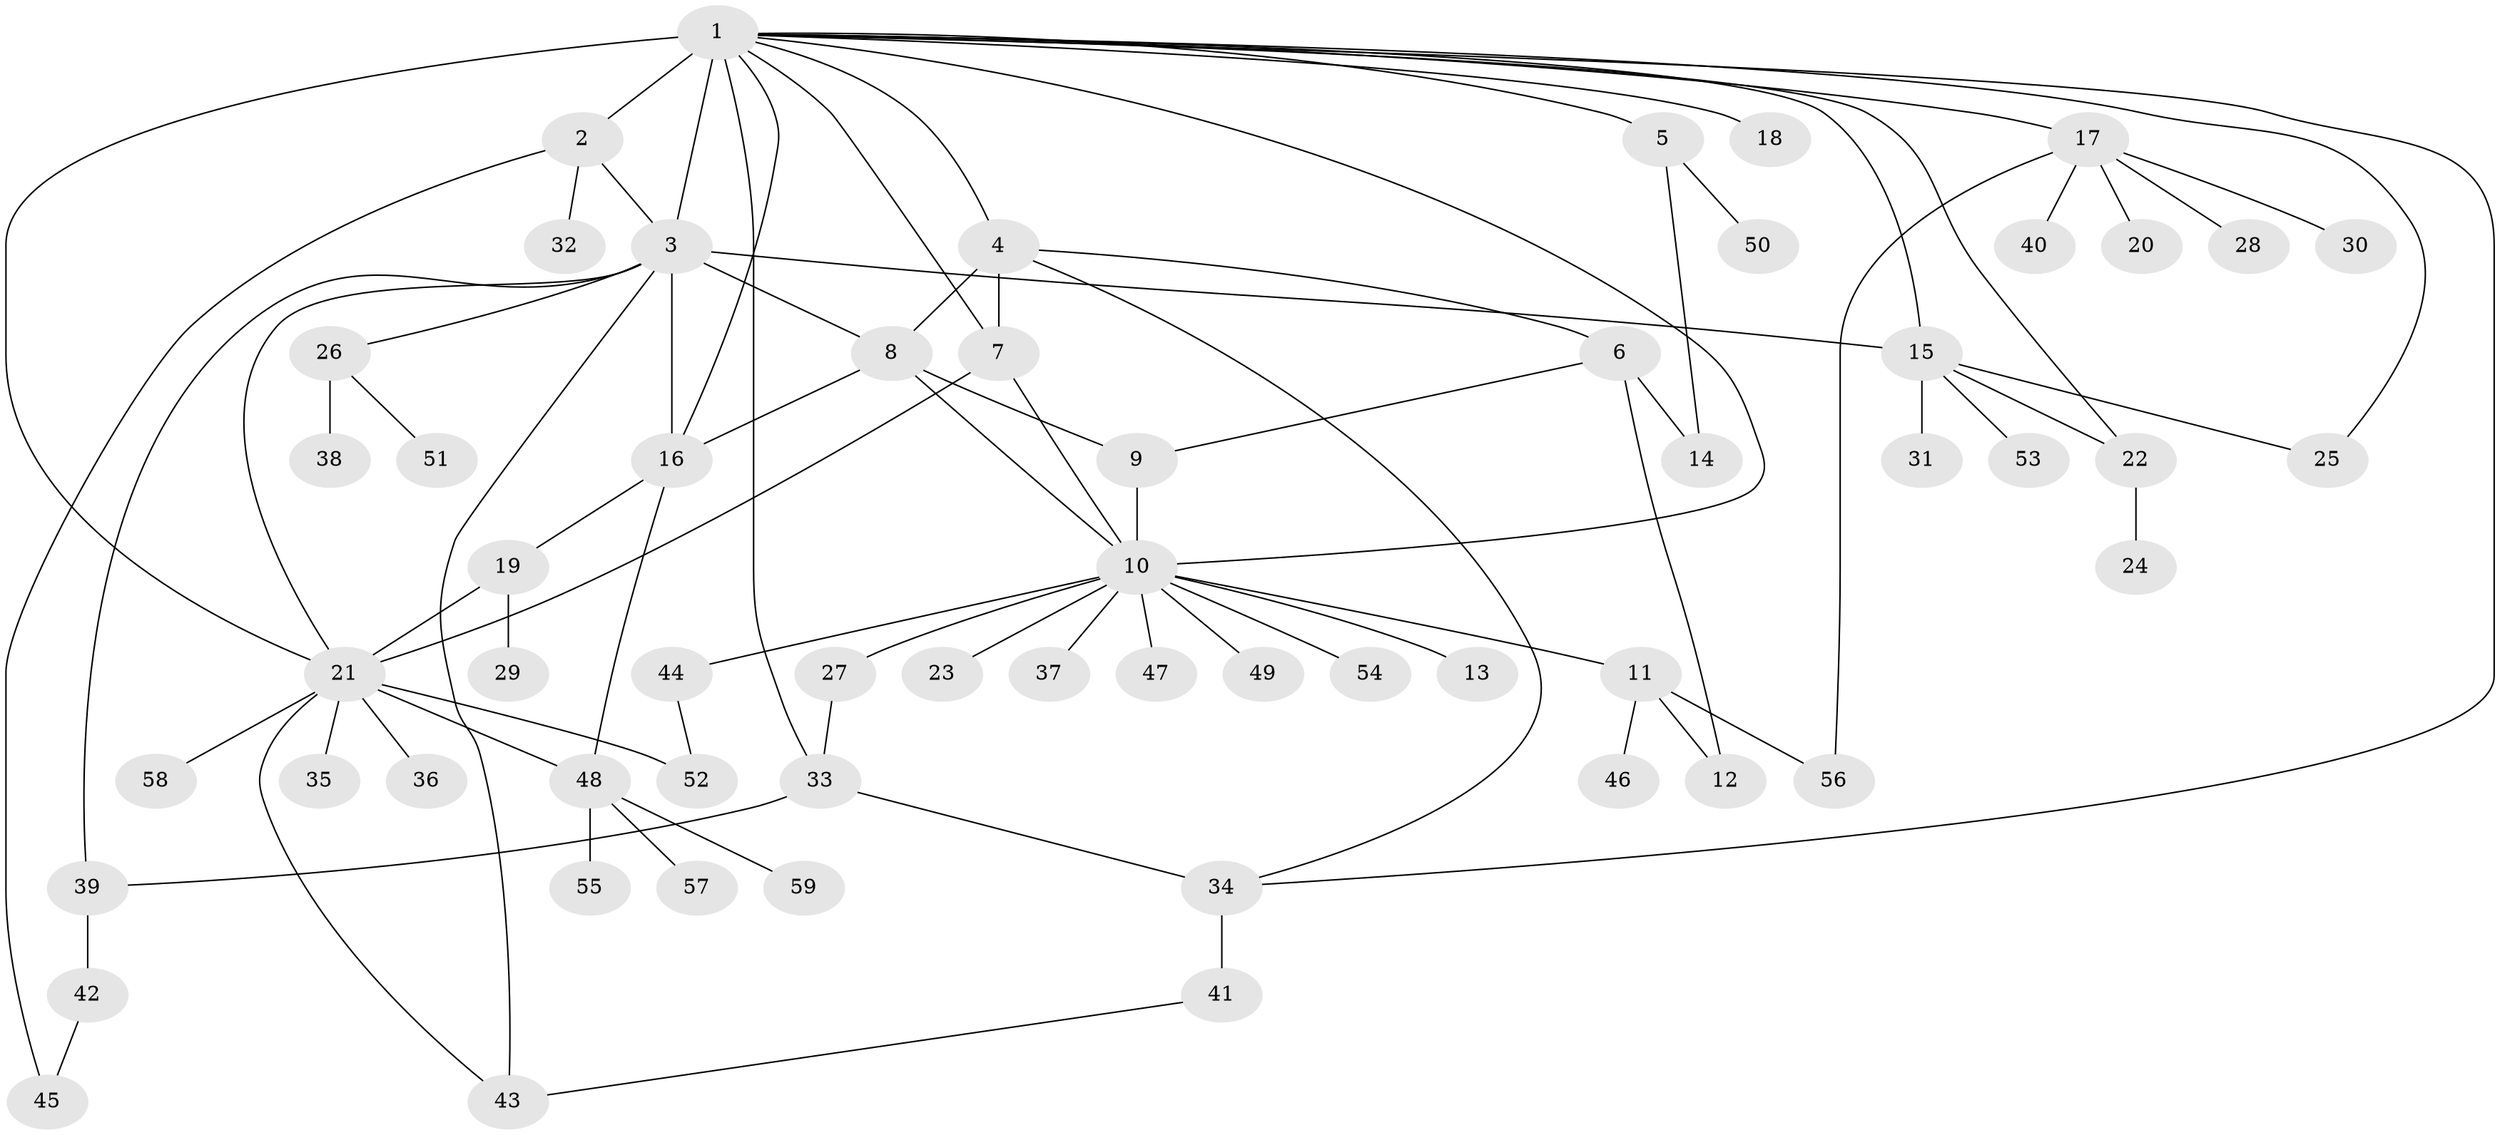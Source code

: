 // original degree distribution, {27: 0.008547008547008548, 5: 0.03418803418803419, 3: 0.05128205128205128, 10: 0.008547008547008548, 4: 0.042735042735042736, 7: 0.017094017094017096, 1: 0.5555555555555556, 6: 0.042735042735042736, 14: 0.008547008547008548, 2: 0.21367521367521367, 8: 0.008547008547008548, 12: 0.008547008547008548}
// Generated by graph-tools (version 1.1) at 2025/35/03/09/25 02:35:47]
// undirected, 59 vertices, 85 edges
graph export_dot {
graph [start="1"]
  node [color=gray90,style=filled];
  1;
  2;
  3;
  4;
  5;
  6;
  7;
  8;
  9;
  10;
  11;
  12;
  13;
  14;
  15;
  16;
  17;
  18;
  19;
  20;
  21;
  22;
  23;
  24;
  25;
  26;
  27;
  28;
  29;
  30;
  31;
  32;
  33;
  34;
  35;
  36;
  37;
  38;
  39;
  40;
  41;
  42;
  43;
  44;
  45;
  46;
  47;
  48;
  49;
  50;
  51;
  52;
  53;
  54;
  55;
  56;
  57;
  58;
  59;
  1 -- 2 [weight=1.0];
  1 -- 3 [weight=11.0];
  1 -- 4 [weight=1.0];
  1 -- 5 [weight=2.0];
  1 -- 7 [weight=1.0];
  1 -- 10 [weight=1.0];
  1 -- 15 [weight=1.0];
  1 -- 16 [weight=1.0];
  1 -- 17 [weight=1.0];
  1 -- 18 [weight=1.0];
  1 -- 21 [weight=1.0];
  1 -- 22 [weight=1.0];
  1 -- 25 [weight=1.0];
  1 -- 33 [weight=1.0];
  1 -- 34 [weight=1.0];
  2 -- 3 [weight=1.0];
  2 -- 32 [weight=1.0];
  2 -- 45 [weight=1.0];
  3 -- 8 [weight=1.0];
  3 -- 15 [weight=1.0];
  3 -- 16 [weight=1.0];
  3 -- 21 [weight=1.0];
  3 -- 26 [weight=1.0];
  3 -- 39 [weight=1.0];
  3 -- 43 [weight=1.0];
  4 -- 6 [weight=1.0];
  4 -- 7 [weight=5.0];
  4 -- 8 [weight=1.0];
  4 -- 34 [weight=1.0];
  5 -- 14 [weight=1.0];
  5 -- 50 [weight=1.0];
  6 -- 9 [weight=1.0];
  6 -- 12 [weight=3.0];
  6 -- 14 [weight=1.0];
  7 -- 10 [weight=1.0];
  7 -- 21 [weight=1.0];
  8 -- 9 [weight=1.0];
  8 -- 10 [weight=1.0];
  8 -- 16 [weight=1.0];
  9 -- 10 [weight=1.0];
  10 -- 11 [weight=1.0];
  10 -- 13 [weight=1.0];
  10 -- 23 [weight=1.0];
  10 -- 27 [weight=1.0];
  10 -- 37 [weight=1.0];
  10 -- 44 [weight=1.0];
  10 -- 47 [weight=1.0];
  10 -- 49 [weight=1.0];
  10 -- 54 [weight=1.0];
  11 -- 12 [weight=1.0];
  11 -- 46 [weight=1.0];
  11 -- 56 [weight=1.0];
  15 -- 22 [weight=1.0];
  15 -- 25 [weight=1.0];
  15 -- 31 [weight=1.0];
  15 -- 53 [weight=2.0];
  16 -- 19 [weight=1.0];
  16 -- 48 [weight=1.0];
  17 -- 20 [weight=1.0];
  17 -- 28 [weight=1.0];
  17 -- 30 [weight=1.0];
  17 -- 40 [weight=1.0];
  17 -- 56 [weight=1.0];
  19 -- 21 [weight=1.0];
  19 -- 29 [weight=1.0];
  21 -- 35 [weight=1.0];
  21 -- 36 [weight=2.0];
  21 -- 43 [weight=1.0];
  21 -- 48 [weight=1.0];
  21 -- 52 [weight=1.0];
  21 -- 58 [weight=1.0];
  22 -- 24 [weight=2.0];
  26 -- 38 [weight=3.0];
  26 -- 51 [weight=1.0];
  27 -- 33 [weight=1.0];
  33 -- 34 [weight=1.0];
  33 -- 39 [weight=1.0];
  34 -- 41 [weight=2.0];
  39 -- 42 [weight=1.0];
  41 -- 43 [weight=1.0];
  42 -- 45 [weight=1.0];
  44 -- 52 [weight=1.0];
  48 -- 55 [weight=1.0];
  48 -- 57 [weight=1.0];
  48 -- 59 [weight=1.0];
}
